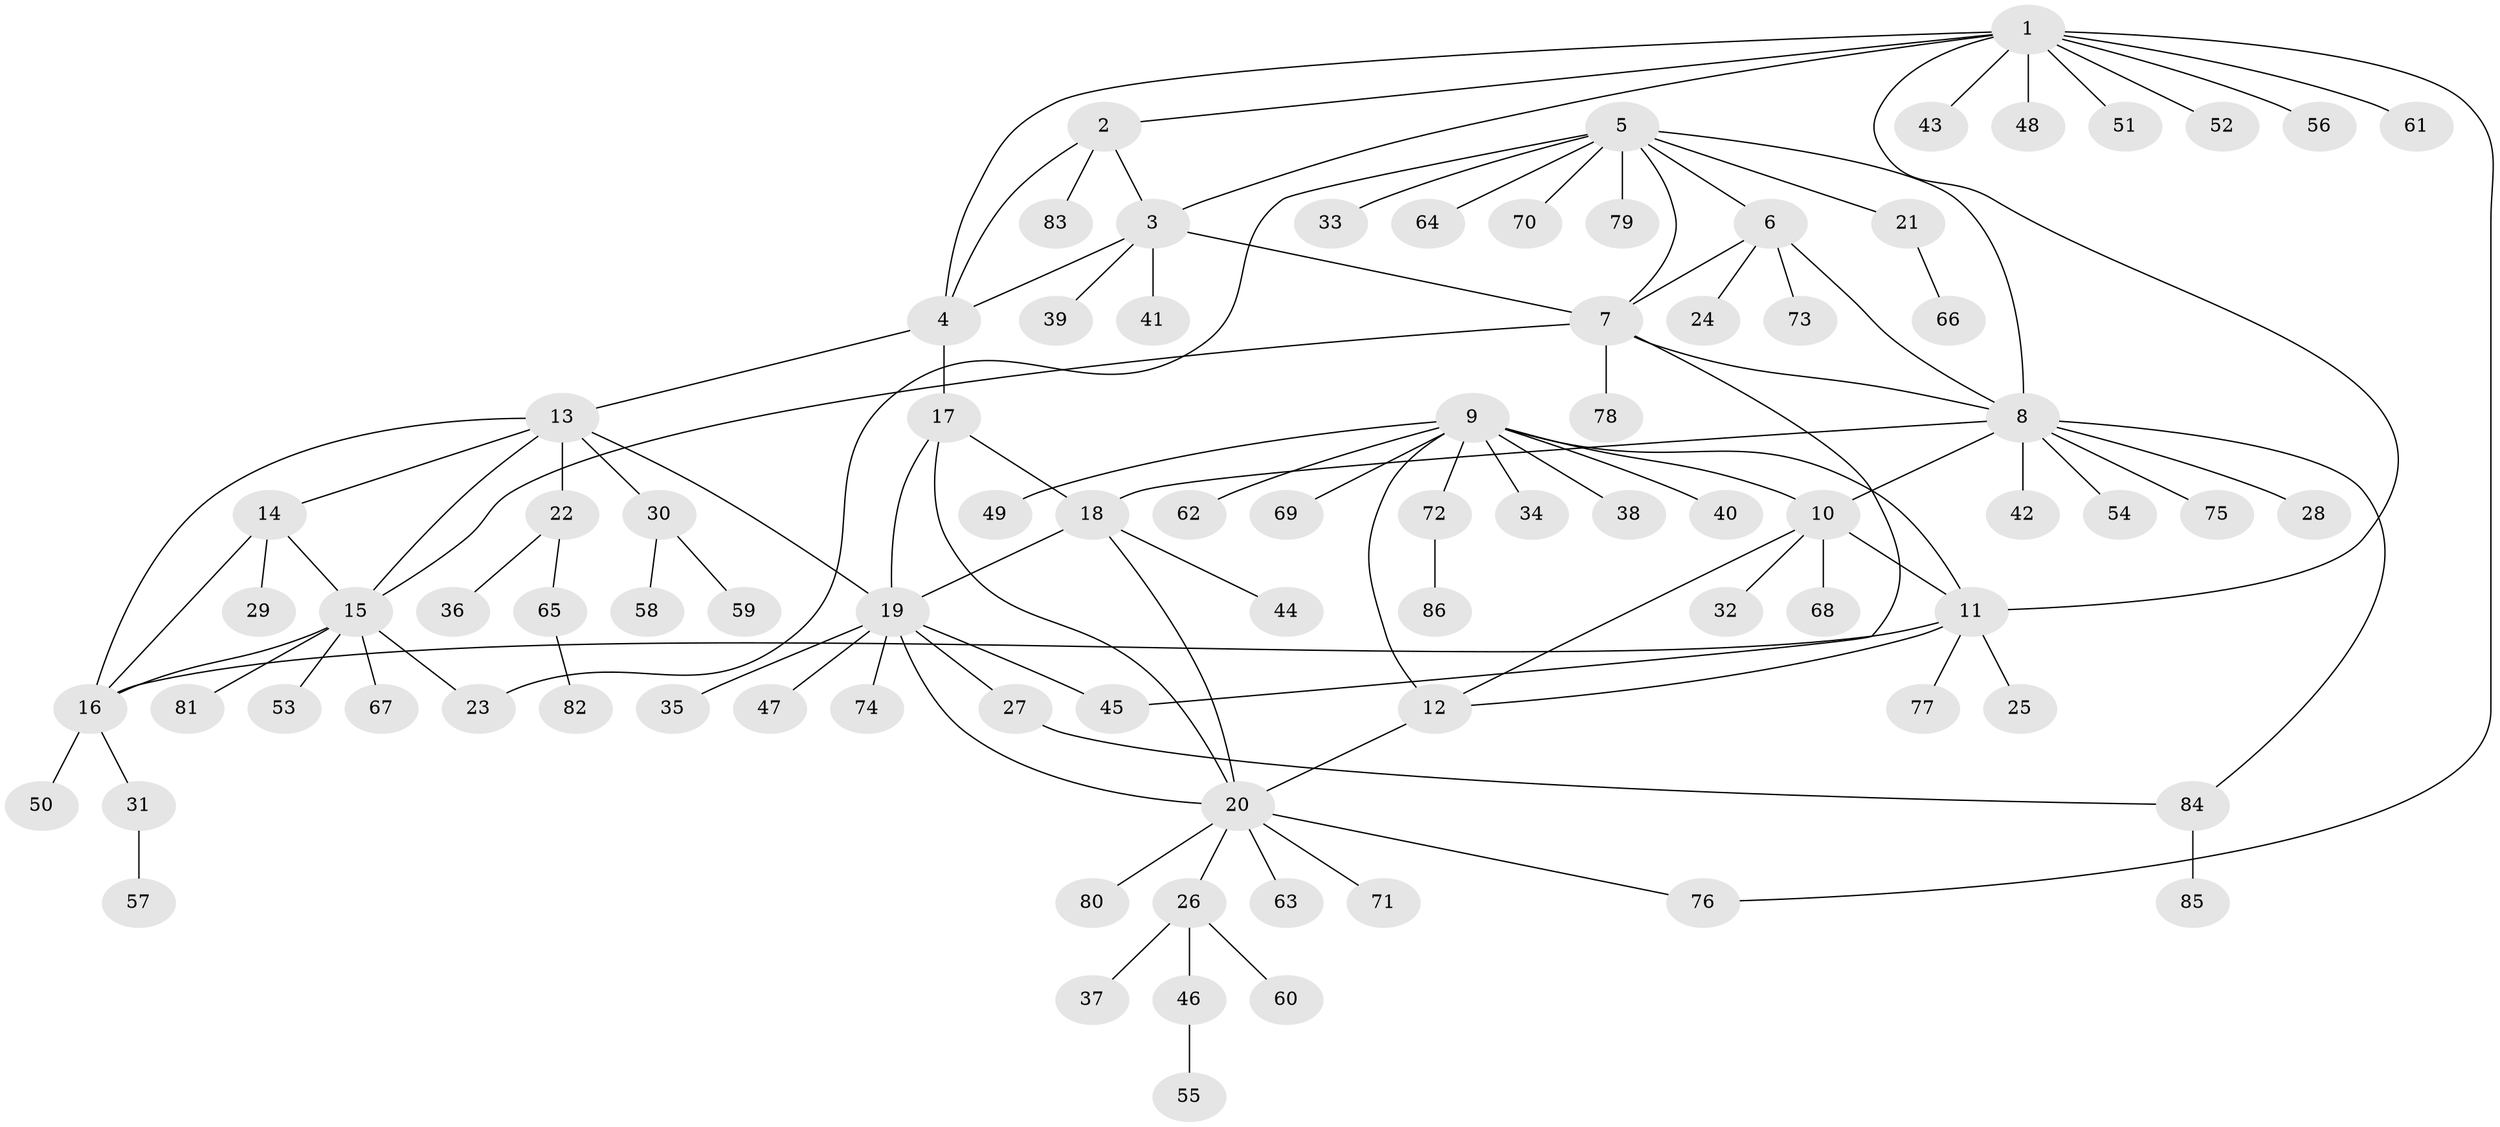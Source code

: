 // coarse degree distribution, {13: 0.015384615384615385, 2: 0.09230769230769231, 4: 0.06153846153846154, 8: 0.03076923076923077, 7: 0.046153846153846156, 11: 0.015384615384615385, 10: 0.015384615384615385, 5: 0.015384615384615385, 9: 0.015384615384615385, 1: 0.676923076923077, 3: 0.015384615384615385}
// Generated by graph-tools (version 1.1) at 2025/52/02/27/25 19:52:19]
// undirected, 86 vertices, 110 edges
graph export_dot {
graph [start="1"]
  node [color=gray90,style=filled];
  1;
  2;
  3;
  4;
  5;
  6;
  7;
  8;
  9;
  10;
  11;
  12;
  13;
  14;
  15;
  16;
  17;
  18;
  19;
  20;
  21;
  22;
  23;
  24;
  25;
  26;
  27;
  28;
  29;
  30;
  31;
  32;
  33;
  34;
  35;
  36;
  37;
  38;
  39;
  40;
  41;
  42;
  43;
  44;
  45;
  46;
  47;
  48;
  49;
  50;
  51;
  52;
  53;
  54;
  55;
  56;
  57;
  58;
  59;
  60;
  61;
  62;
  63;
  64;
  65;
  66;
  67;
  68;
  69;
  70;
  71;
  72;
  73;
  74;
  75;
  76;
  77;
  78;
  79;
  80;
  81;
  82;
  83;
  84;
  85;
  86;
  1 -- 2;
  1 -- 3;
  1 -- 4;
  1 -- 11;
  1 -- 43;
  1 -- 48;
  1 -- 51;
  1 -- 52;
  1 -- 56;
  1 -- 61;
  1 -- 76;
  2 -- 3;
  2 -- 4;
  2 -- 83;
  3 -- 4;
  3 -- 7;
  3 -- 39;
  3 -- 41;
  4 -- 13;
  4 -- 17;
  5 -- 6;
  5 -- 7;
  5 -- 8;
  5 -- 21;
  5 -- 23;
  5 -- 33;
  5 -- 64;
  5 -- 70;
  5 -- 79;
  6 -- 7;
  6 -- 8;
  6 -- 24;
  6 -- 73;
  7 -- 8;
  7 -- 15;
  7 -- 45;
  7 -- 78;
  8 -- 10;
  8 -- 18;
  8 -- 28;
  8 -- 42;
  8 -- 54;
  8 -- 75;
  8 -- 84;
  9 -- 10;
  9 -- 11;
  9 -- 12;
  9 -- 34;
  9 -- 38;
  9 -- 40;
  9 -- 49;
  9 -- 62;
  9 -- 69;
  9 -- 72;
  10 -- 11;
  10 -- 12;
  10 -- 32;
  10 -- 68;
  11 -- 12;
  11 -- 16;
  11 -- 25;
  11 -- 77;
  12 -- 20;
  13 -- 14;
  13 -- 15;
  13 -- 16;
  13 -- 19;
  13 -- 22;
  13 -- 30;
  14 -- 15;
  14 -- 16;
  14 -- 29;
  15 -- 16;
  15 -- 23;
  15 -- 53;
  15 -- 67;
  15 -- 81;
  16 -- 31;
  16 -- 50;
  17 -- 18;
  17 -- 19;
  17 -- 20;
  18 -- 19;
  18 -- 20;
  18 -- 44;
  19 -- 20;
  19 -- 27;
  19 -- 35;
  19 -- 45;
  19 -- 47;
  19 -- 74;
  20 -- 26;
  20 -- 63;
  20 -- 71;
  20 -- 76;
  20 -- 80;
  21 -- 66;
  22 -- 36;
  22 -- 65;
  26 -- 37;
  26 -- 46;
  26 -- 60;
  27 -- 84;
  30 -- 58;
  30 -- 59;
  31 -- 57;
  46 -- 55;
  65 -- 82;
  72 -- 86;
  84 -- 85;
}

